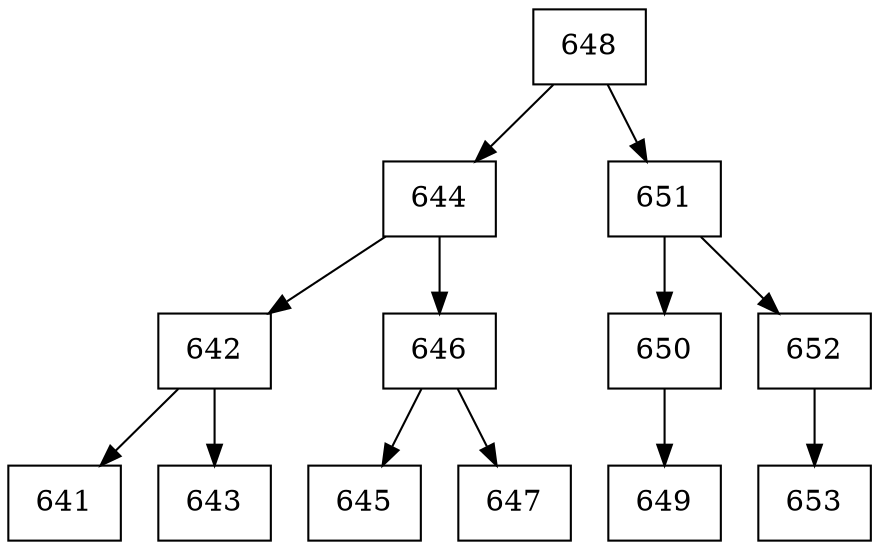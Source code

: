 digraph grafico{
rankdir=UD 
node[shape=box] 
concentrate=true 
nodo648[ shape=record, label ="648"];
nodo644[ shape=record, label ="644"];
nodo642[ shape=record, label ="642"];
nodo641[ shape=record, label ="641"];
nodo642->nodo641
nodo643[ shape=record, label ="643"];
nodo642->nodo643
nodo644->nodo642
nodo646[ shape=record, label ="646"];
nodo645[ shape=record, label ="645"];
nodo646->nodo645
nodo647[ shape=record, label ="647"];
nodo646->nodo647
nodo644->nodo646
nodo648->nodo644
nodo651[ shape=record, label ="651"];
nodo650[ shape=record, label ="650"];
nodo649[ shape=record, label ="649"];
nodo650->nodo649
nodo651->nodo650
nodo652[ shape=record, label ="652"];
nodo653[ shape=record, label ="653"];
nodo652->nodo653
nodo651->nodo652
nodo648->nodo651
}